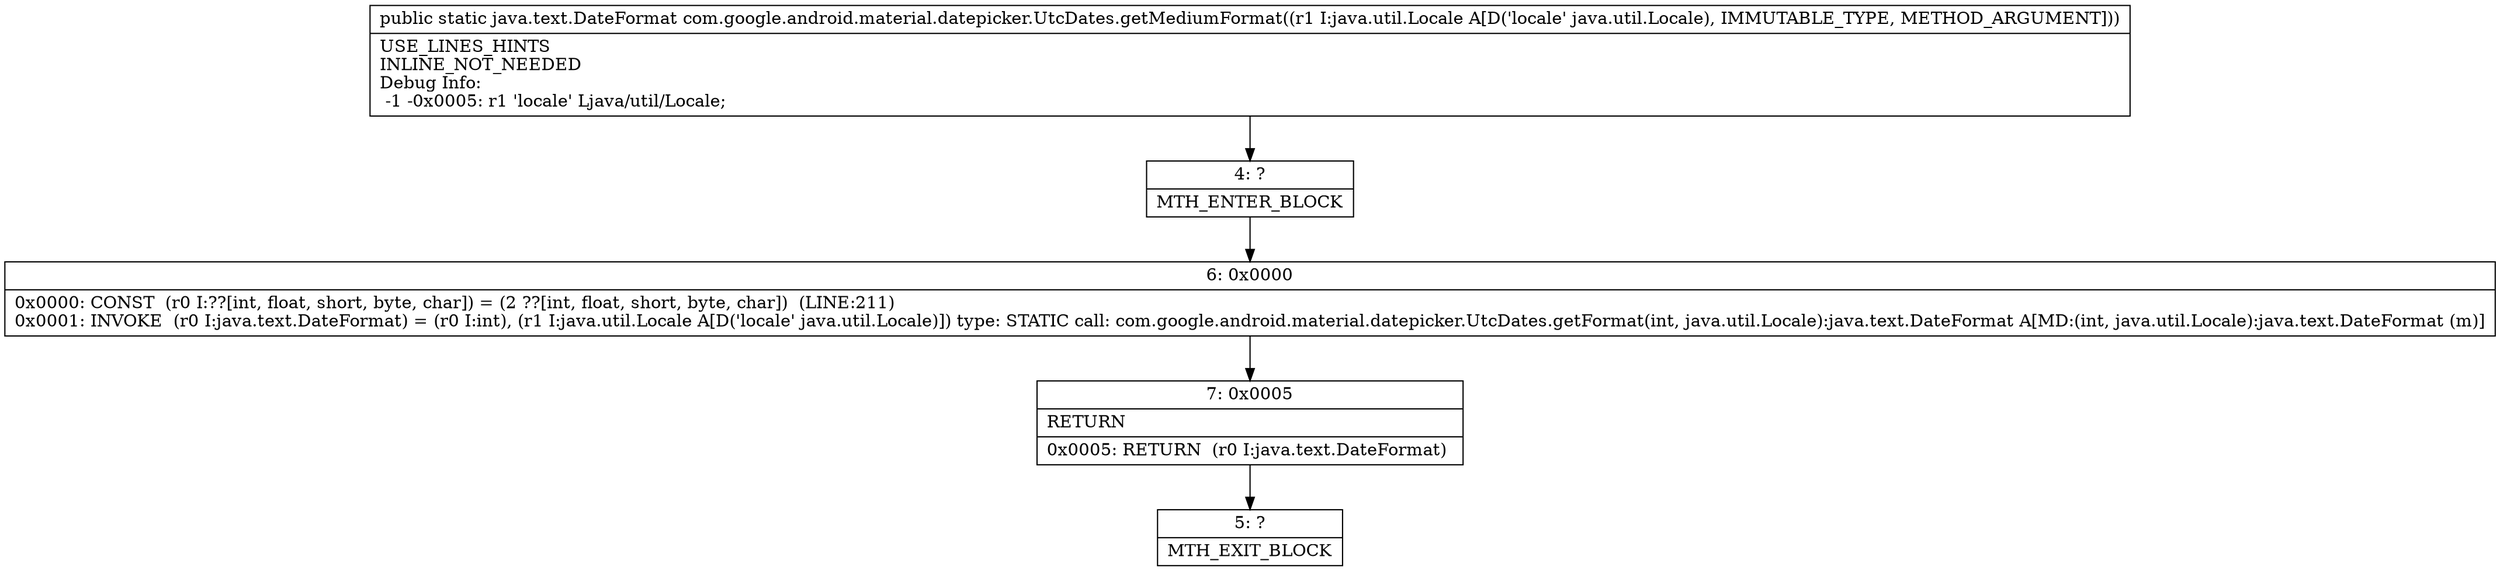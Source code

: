 digraph "CFG forcom.google.android.material.datepicker.UtcDates.getMediumFormat(Ljava\/util\/Locale;)Ljava\/text\/DateFormat;" {
Node_4 [shape=record,label="{4\:\ ?|MTH_ENTER_BLOCK\l}"];
Node_6 [shape=record,label="{6\:\ 0x0000|0x0000: CONST  (r0 I:??[int, float, short, byte, char]) = (2 ??[int, float, short, byte, char])  (LINE:211)\l0x0001: INVOKE  (r0 I:java.text.DateFormat) = (r0 I:int), (r1 I:java.util.Locale A[D('locale' java.util.Locale)]) type: STATIC call: com.google.android.material.datepicker.UtcDates.getFormat(int, java.util.Locale):java.text.DateFormat A[MD:(int, java.util.Locale):java.text.DateFormat (m)]\l}"];
Node_7 [shape=record,label="{7\:\ 0x0005|RETURN\l|0x0005: RETURN  (r0 I:java.text.DateFormat) \l}"];
Node_5 [shape=record,label="{5\:\ ?|MTH_EXIT_BLOCK\l}"];
MethodNode[shape=record,label="{public static java.text.DateFormat com.google.android.material.datepicker.UtcDates.getMediumFormat((r1 I:java.util.Locale A[D('locale' java.util.Locale), IMMUTABLE_TYPE, METHOD_ARGUMENT]))  | USE_LINES_HINTS\lINLINE_NOT_NEEDED\lDebug Info:\l  \-1 \-0x0005: r1 'locale' Ljava\/util\/Locale;\l}"];
MethodNode -> Node_4;Node_4 -> Node_6;
Node_6 -> Node_7;
Node_7 -> Node_5;
}

